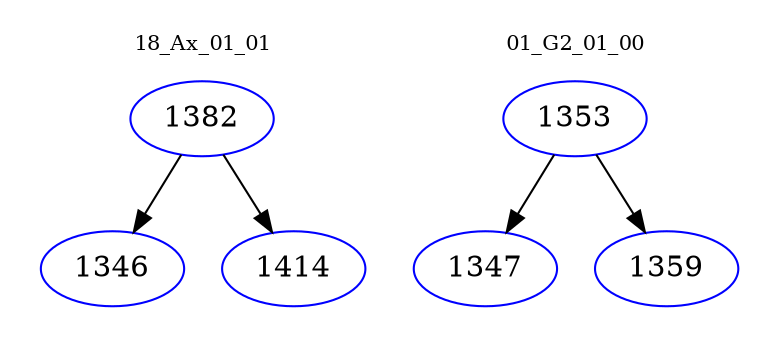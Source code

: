 digraph{
subgraph cluster_0 {
color = white
label = "18_Ax_01_01";
fontsize=10;
T0_1382 [label="1382", color="blue"]
T0_1382 -> T0_1346 [color="black"]
T0_1346 [label="1346", color="blue"]
T0_1382 -> T0_1414 [color="black"]
T0_1414 [label="1414", color="blue"]
}
subgraph cluster_1 {
color = white
label = "01_G2_01_00";
fontsize=10;
T1_1353 [label="1353", color="blue"]
T1_1353 -> T1_1347 [color="black"]
T1_1347 [label="1347", color="blue"]
T1_1353 -> T1_1359 [color="black"]
T1_1359 [label="1359", color="blue"]
}
}

